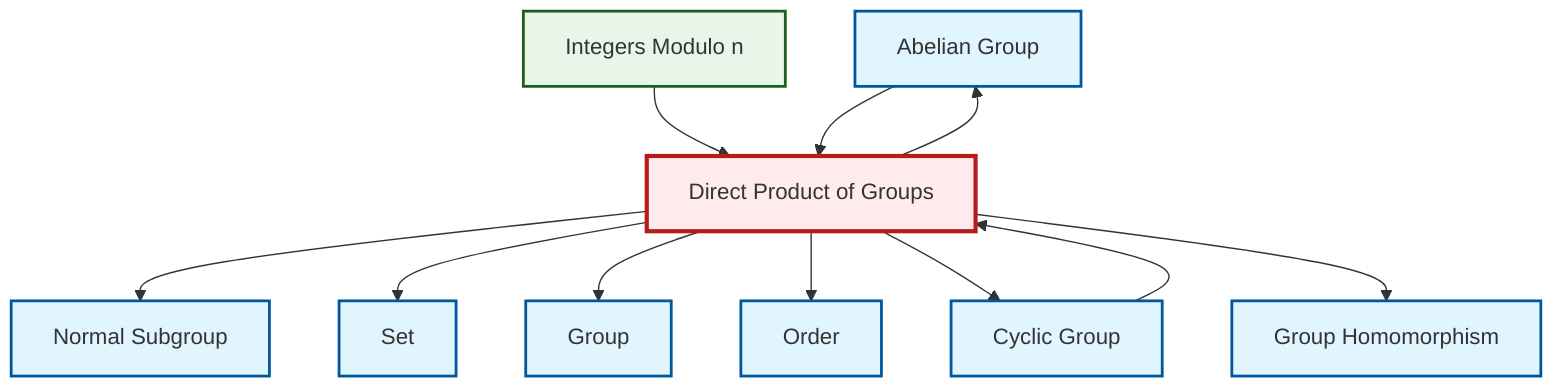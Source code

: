 graph TD
    classDef definition fill:#e1f5fe,stroke:#01579b,stroke-width:2px
    classDef theorem fill:#f3e5f5,stroke:#4a148c,stroke-width:2px
    classDef axiom fill:#fff3e0,stroke:#e65100,stroke-width:2px
    classDef example fill:#e8f5e9,stroke:#1b5e20,stroke-width:2px
    classDef current fill:#ffebee,stroke:#b71c1c,stroke-width:3px
    def-normal-subgroup["Normal Subgroup"]:::definition
    def-group["Group"]:::definition
    def-order["Order"]:::definition
    def-set["Set"]:::definition
    def-homomorphism["Group Homomorphism"]:::definition
    def-abelian-group["Abelian Group"]:::definition
    def-cyclic-group["Cyclic Group"]:::definition
    def-direct-product["Direct Product of Groups"]:::definition
    ex-quotient-integers-mod-n["Integers Modulo n"]:::example
    def-direct-product --> def-normal-subgroup
    def-direct-product --> def-set
    ex-quotient-integers-mod-n --> def-direct-product
    def-direct-product --> def-group
    def-direct-product --> def-order
    def-abelian-group --> def-direct-product
    def-direct-product --> def-abelian-group
    def-direct-product --> def-cyclic-group
    def-direct-product --> def-homomorphism
    def-cyclic-group --> def-direct-product
    class def-direct-product current